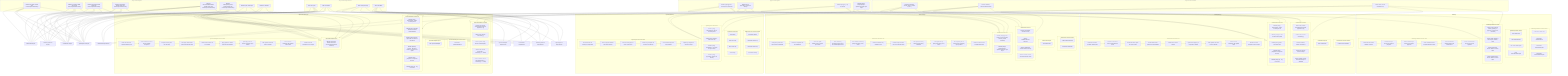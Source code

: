 flowchart TB

%% =================================================================================
%% TASK MANAGER LAYER - MASTER DIAGRAM
%% All core business logic from the Task-Manager layer
%% =================================================================================

%% PROJECT OVERLORD IMPORTS - Shared across Task Manager files
subgraph ProjectOverlordImports["project-overlord-imports"]
    I1["IMPORT: log, FROM: /claude-task-master/scripts/modules/utils.js"]
    I2["IMPORT: readJSON, FROM: /claude-task-master/scripts/modules/utils.js"]
    I3["IMPORT: writeJSON, FROM: /claude-task-master/scripts/modules/utils.js"]
    I4["IMPORT: findTaskById, FROM: /claude-task-master/scripts/modules/utils.js"]
    I5["IMPORT: flattenTasksWithSubtasks, FROM: /claude-task-master/scripts/modules/utils.js"]
    I6["IMPORT: addComplexityToTask, FROM: /claude-task-master/scripts/modules/utils.js"]
    I7["IMPORT: path, FROM: path"]
    I8["IMPORT: fs, FROM: fs"]
end

%% PROJECT OVERLORD DEPENDENCIES - Common across Task Manager
subgraph ProjectOverlordDependencies["project-overlord-dependencies"]
    D1["DEP: File system"]
    D2["DEP: Path utilities"]
    D3["DEP: JSON processing"]
    D4["DEP: Task utilities"]
end

%% PROJECT OVERLORD PARAMETERS - Common parameter patterns
subgraph ProjectOverlordParams["project-overlord-params"]
    P1["PARAM: {Object[]} tasks - full array of top-level tasks"]
    P2["PARAM: {string} projectRoot - Project root directory"]
    P3["PARAM: {string} tag - Tag for the task"]
    P4["PARAM: {Object} complexityReport - Optional complexity report object"]
end

%% PROJECT OVERLORD CONSTANTS - Shared constant patterns
subgraph ProjectOverlordConstants["project-overlord-constants"]
    C1["CONST: priorityValues, VALUE: { high: 3, medium: 2, low: 1 }"]
    C2["CONST: tasksData, VALUE: readJSON result"]
    C3["CONST: tasks, VALUE: data.tasks array"]
end

%% FIND NEXT TASK
subgraph findNextTask-FunctionsDefined["findNextTask-Functions Defined"]
    FU1["FUNCTION: findNextTask"]
    FU2["FUNCTION: toFullSubId"]
end

subgraph findNextTask-Exports["findNextTask-Exports"]
    E1["EXP: findNextTask"]
end

subgraph findNextTask-Parameters["findNextTask-Parameters"]
    P5["PARAM: {Object[]} tasks - full array of top-level tasks, each may contain .subtasks[]"]
    P6["PARAM: {Object} complexityReport - Optional complexity report object"]
end

subgraph findNextTask-Constants["findNextTask-Constants"]
    C4["CONST: completedIds, VALUE: new Set()"]
    C5["CONST: candidateSubtasks, VALUE: []"]
    C6["CONST: eligibleTasks, VALUE: filtered tasks array"]
    C7["CONST: nextTask, VALUE: sorted task selection result"]
end

subgraph findNextTask-ExecutionFlow["findNextTask-Execution Flow"]
    FL1["Define priority values and helper function toFullSubId"]
    FL2["Build set of completed task and subtask IDs"]
    FL3["Search for eligible subtasks from in-progress parent tasks"]
    FL4["Filter subtasks by pending/in-progress status and satisfied dependencies"]
    FL5["Sort candidate subtasks by priority, dependency count, and ID"]
    FL6["Return first subtask if any candidates exist"]
    FL7["Fall back to top-level task search if no subtasks found"]
    FL8["Filter top-level tasks by status and dependency satisfaction"]
    FL9["Sort eligible tasks by priority, dependency count, and ID"]
    FL10["Add complexity data to selected task if complexity report provided"]
    FL11["Return next task or null if no eligible tasks found"]
end

subgraph findNextTask["find-next-task.js"]
    findNextTask-FunctionsDefined
    findNextTask-Exports
    findNextTask-Parameters
    findNextTask-Constants
    findNextTask-ExecutionFlow
end

%% UPDATE SUBTASK BY ID
subgraph updateSubtaskById-Imports["updateSubtaskById-Imports"]
    I9["IMPORT: researchAI, FROM: /claude-task-master/scripts/modules/ai-research.js"]
end

subgraph updateSubtaskById-FunctionsDefined["updateSubtaskById-Functions Defined"]
    FU3["FUNCTION: updateSubtaskById"]
end

subgraph updateSubtaskById-Exports["updateSubtaskById-Exports"]
    E2["EXP: updateSubtaskById"]
end

subgraph updateSubtaskById-Parameters["updateSubtaskById-Parameters"]
    P7["PARAM: {string} tasksJsonPath - Path to the tasks.json file"]
    P8["PARAM: {string} subtaskId - Subtask ID in format 'taskId.subtaskId'"]
    P9["PARAM: {Object} updates - Object with new values for the subtask"]
    P10["PARAM: {boolean} research - Whether to enable AI research for the update"]
    P11["PARAM: {string} projectRoot - Project root directory"]
    P12["PARAM: {string} tag - Tag for the task"]
end

subgraph updateSubtaskById-Constants["updateSubtaskById-Constants"]
    C8["CONST: data, VALUE: readJSON(tasksJsonPath, projectRoot, tag)"]
    C9["CONST: tasks, VALUE: data.tasks || []"]
    C10["CONST: [taskId, subId], VALUE: subtaskId.split('.')"]
    C11["CONST: task, VALUE: tasks.find(t => t.id.toString() === taskId)"]
    C12["CONST: subtask, VALUE: task.subtasks.find(s => s.id.toString() === subId)"]
end

subgraph updateSubtaskById-ExecutionFlow["updateSubtaskById-Execution Flow"]
    FL12["Read tasks data from specified JSON file path"]
    FL13["Parse subtask ID to extract task and subtask components"]
    FL14["Find parent task by ID in the tasks array"]
    FL15["Find target subtask within parent task's subtasks array"]
    FL16["Validate subtask exists and is accessible"]
    FL17["Apply updates to subtask properties with validation"]
    FL18["Optionally perform AI research if research flag is enabled"]
    FL19["Write updated tasks data back to JSON file"]
    FL20["Return success confirmation with updated subtask data"]
    FL21["Handle errors with descriptive error messages"]
end

subgraph updateSubtaskById["update-subtask-by-id.js"]
    updateSubtaskById-Imports
    updateSubtaskById-FunctionsDefined
    updateSubtaskById-Exports
    updateSubtaskById-Parameters
    updateSubtaskById-Constants
    updateSubtaskById-ExecutionFlow
end

%% SET TASK STATUS
subgraph setTaskStatus-FunctionsDefined["setTaskStatus-Functions Defined"]
    FU4["FUNCTION: setTaskStatus"]
end

subgraph setTaskStatus-Exports["setTaskStatus-Exports"]
    E3["EXP: setTaskStatus"]
end

subgraph setTaskStatus-Parameters["setTaskStatus-Parameters"]
    P13["PARAM: {string} tasksJsonPath - Path to the tasks.json file"]
    P14["PARAM: {string} id - Task or subtask ID to update"]
    P15["PARAM: {string} status - New status value"]
    P16["PARAM: {string} projectRoot - Project root directory"]
    P17["PARAM: {string} tag - Tag for the task"]
end

subgraph setTaskStatus-Constants["setTaskStatus-Constants"]
    C13["CONST: data, VALUE: readJSON(tasksJsonPath, projectRoot, tag)"]
    C14["CONST: tasks, VALUE: data.tasks || []"]
    C15["CONST: isSubtask, VALUE: id.includes('.')"]
    C16["CONST: task, VALUE: found task object"]
    C17["CONST: subtask, VALUE: found subtask object if applicable"]
end

subgraph setTaskStatus-ExecutionFlow["setTaskStatus-Execution Flow"]
    FL22["Read tasks data from specified JSON file path"]
    FL23["Determine if ID refers to task or subtask based on format"]
    FL24["Handle task status update for top-level tasks"]
    FL25["Handle subtask status update for nested subtasks"]
    FL26["Validate status value is allowed"]
    FL27["Update status property on target task or subtask"]
    FL28["Write updated tasks data back to JSON file"]
    FL29["Return success confirmation with updated status"]
    FL30["Handle errors with descriptive error messages"]
end

subgraph setTaskStatus["set-task-status.js"]
    setTaskStatus-FunctionsDefined
    setTaskStatus-Exports
    setTaskStatus-Parameters
    setTaskStatus-Constants
    setTaskStatus-ExecutionFlow
end

%% TASK MANAGER MODELS
subgraph taskManagerModels-FunctionsDefined["taskManagerModels-Functions Defined"]
    FU5["FUNCTION: validateTask"]
    FU6["FUNCTION: validateSubtask"]
    FU7["FUNCTION: createTaskTemplate"]
    FU8["FUNCTION: createSubtaskTemplate"]
end

subgraph taskManagerModels-Exports["taskManagerModels-Exports"]
    E4["EXP: validateTask"]
    E5["EXP: validateSubtask"]
    E6["EXP: createTaskTemplate"]
    E7["EXP: createSubtaskTemplate"]
end

subgraph taskManagerModels-Constants["taskManagerModels-Constants"]
    C18["CONST: TASK_STATUS, VALUE: ['pending', 'in-progress', 'review', 'done', 'cancelled']"]
    C19["CONST: TASK_PRIORITY, VALUE: ['low', 'medium', 'high']"]
    C20["CONST: taskSchema, VALUE: validation schema object"]
    C21["CONST: subtaskSchema, VALUE: validation schema object"]
end

subgraph taskManagerModels-ExecutionFlow["taskManagerModels-Execution Flow"]
    FL31["Define task and subtask validation schemas"]
    FL32["Validate task object structure and required properties"]
    FL33["Validate subtask object structure and required properties"]
    FL34["Create standardized task template with default values"]
    FL35["Create standardized subtask template with default values"]
    FL36["Ensure consistent data structure across task operations"]
end

subgraph taskManagerModels["models.js"]
    taskManagerModels-FunctionsDefined
    taskManagerModels-Exports
    taskManagerModels-Constants
    taskManagerModels-ExecutionFlow
end

%% TAG MANAGEMENT
subgraph tagManagement-FunctionsDefined["tagManagement-Functions Defined"]
    FU9["FUNCTION: addTag"]
    FU10["FUNCTION: removeTag"]
    FU11["FUNCTION: renameTag"]
    FU12["FUNCTION: listTags"]
end

subgraph tagManagement-Exports["tagManagement-Exports"]
    E8["EXP: addTag"]
    E9["EXP: removeTag"]
    E10["EXP: renameTag"]
    E11["EXP: listTags"]
end

subgraph tagManagement-Parameters["tagManagement-Parameters"]
    P18["PARAM: {string} tasksJsonPath - Path to the tasks.json file"]
    P19["PARAM: {string} tagName - Name of the tag"]
    P20["PARAM: {string} newTagName - New name for tag renaming"]
    P21["PARAM: {string} projectRoot - Project root directory"]
end

subgraph tagManagement-ExecutionFlow["tagManagement-Execution Flow"]
    FL37["Read tasks data and existing tag configuration"]
    FL38["Add new tag with validation and conflict checking"]
    FL39["Remove existing tag and clean up references"]
    FL40["Rename tag and update all references consistently"]
    FL41["List all available tags with usage statistics"]
    FL42["Update tag configuration and save changes"]
end

subgraph tagManagement["tag-management.js"]
    tagManagement-FunctionsDefined
    tagManagement-Exports
    tagManagement-Parameters
    tagManagement-ExecutionFlow
end

%% RELATIONSHIP ARROWS - ProjectOverlord to individual files
I1 & I2 & I3 & I4 & I5 & I6 --> findNextTask-Imports & updateSubtaskById-Imports & setTaskStatus-Imports & taskManagerModels-Imports & tagManagement-Imports
I7 & I8 --> updateSubtaskById-Imports & setTaskStatus-Imports & tagManagement-Imports
D1 & D2 & D3 & D4 --> findNextTask-Dependencies & updateSubtaskById-Dependencies & setTaskStatus-Dependencies & taskManagerModels-Dependencies & tagManagement-Dependencies
P1 & P2 & P3 & P4 --> findNextTask-Parameters & updateSubtaskById-Parameters & setTaskStatus-Parameters & tagManagement-Parameters
C1 & C2 & C3 --> findNextTask-Constants & updateSubtaskById-Constants & setTaskStatus-Constants & taskManagerModels-Constants

%% EXECUTION FLOW CONNECTIONS - findNextTask
FL1 --> FL2
FL2 --> FL3
FL3 --> FL4
FL4 --> FL5
FL5 --> FL6
FL6 --> FL7
FL7 --> FL8
FL8 --> FL9
FL9 --> FL10
FL10 --> FL11

%% EXECUTION FLOW CONNECTIONS - updateSubtaskById
FL12 --> FL13
FL13 --> FL14
FL14 --> FL15
FL15 --> FL16
FL16 --> FL17
FL17 --> FL18
FL18 --> FL19
FL19 --> FL20
FL20 --> FL21

%% EXECUTION FLOW CONNECTIONS - setTaskStatus
FL22 --> FL23
FL23 --> FL24
FL24 --> FL25
FL25 --> FL26
FL26 --> FL27
FL27 --> FL28
FL28 --> FL29
FL29 --> FL30

%% EXECUTION FLOW CONNECTIONS - taskManagerModels
FL31 --> FL32
FL32 --> FL33
FL33 --> FL34
FL34 --> FL35
FL35 --> FL36

%% EXECUTION FLOW CONNECTIONS - tagManagement
FL37 --> FL38
FL38 --> FL39
FL39 --> FL40
FL40 --> FL41
FL41 --> FL42